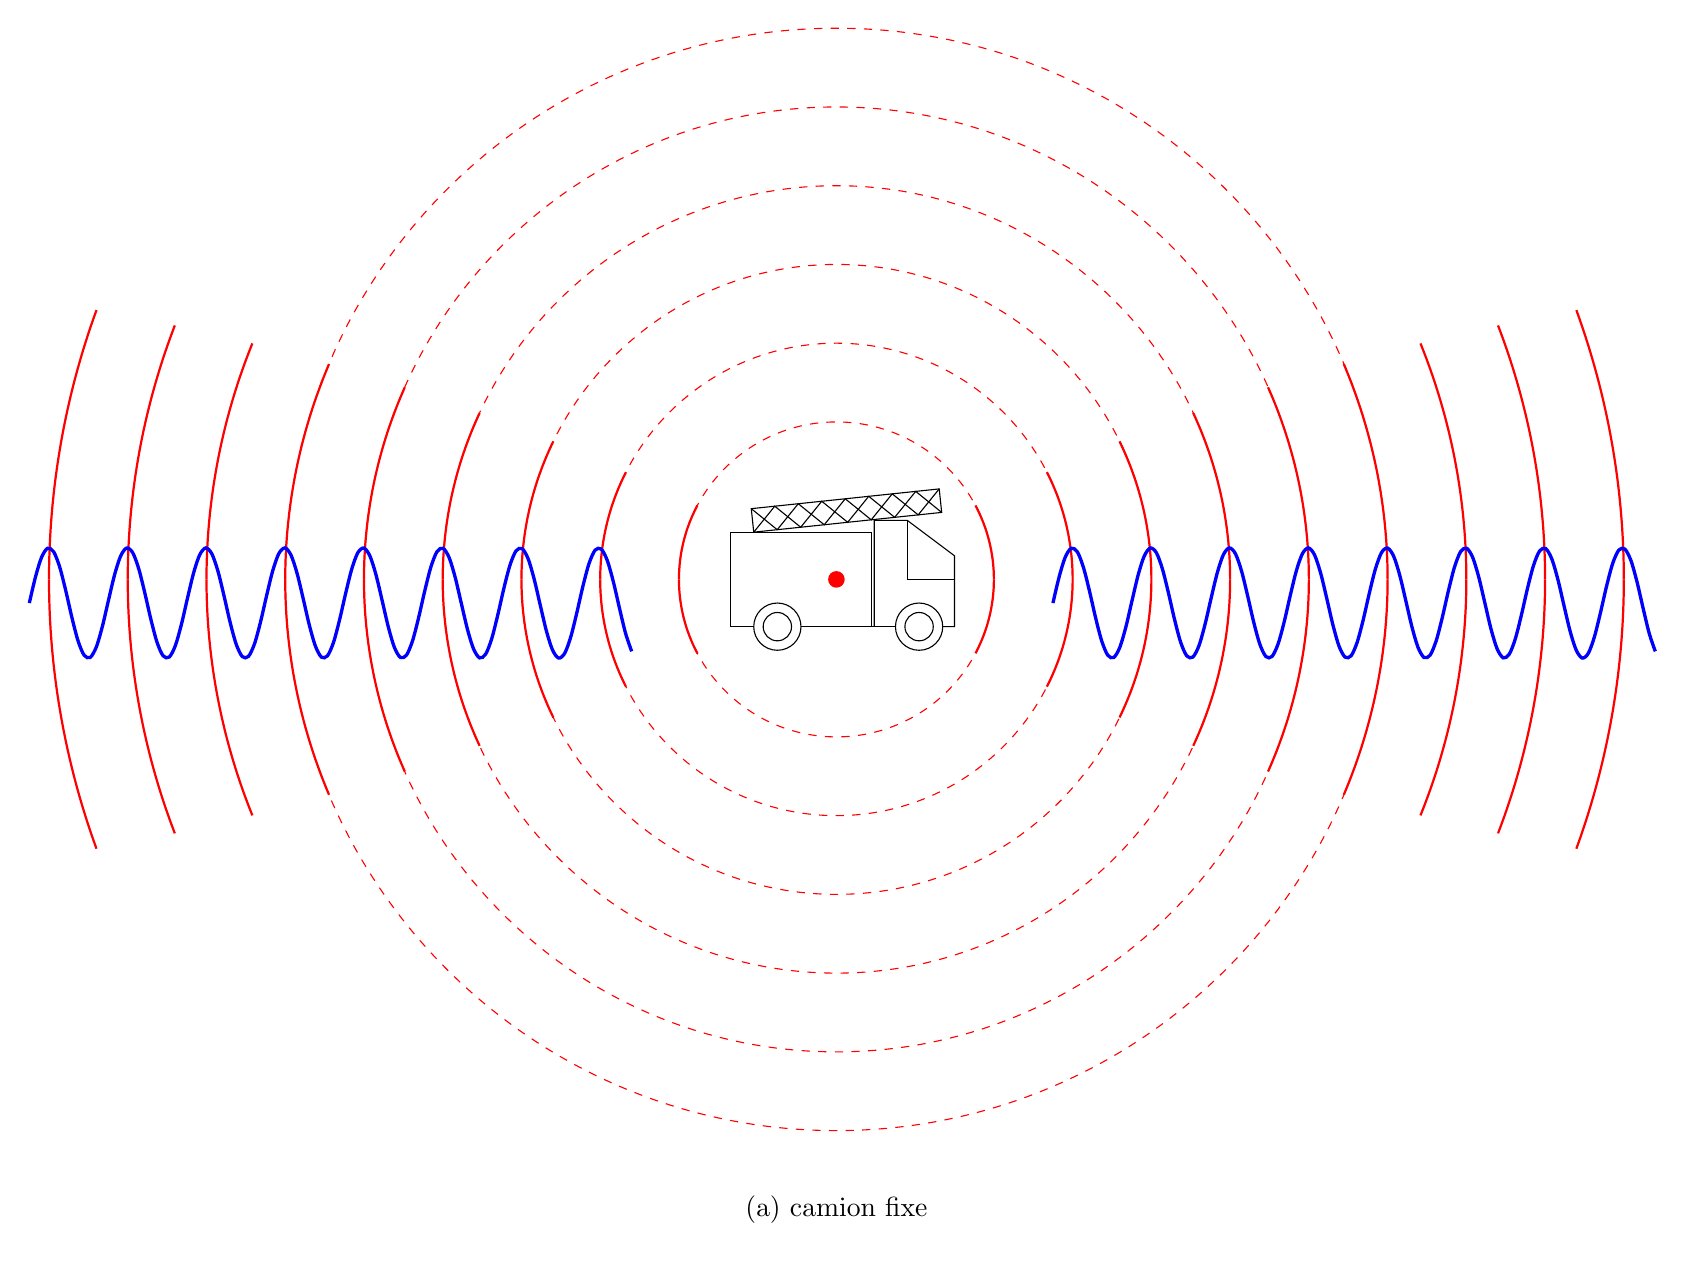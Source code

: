 \begin{tikzpicture}[scale=1]

% Centre
\coordinate (S)  at (0,0);
\fill[red] (S) circle (3pt);

\begin{scope}[scale=0.3, xshift = -5.5cm, yshift=-3cm]
  % Camion
  \draw (3,1) circle (1 cm);
  \draw (3,1) circle (0.6 cm);
  \draw (9,1) circle (1 cm);
  \draw (9,1) circle (0.6 cm);
  \draw (4,1)--(8,1);
  \draw (2,1)--(1,1)--(1,5)--(7,5)--(7,1);
  \draw (7.1,1)--(7.1,5.5) -- (8.5,5.5)--(10.5,4)--(10.5,1)--(10,1);
  \draw (8.5,5.5)--(8.5,3)--(10.5,3);
  % Echelle
  \begin{scope}[yshift=5cm,xshift=2 cm,rotate=6]
  \draw (0,0) rectangle (8,1);
  \draw (0,0)--(1,1)--(2,0)--(3,1)--(4,0)--(5,1)--(6,0)--(7,1)--(8,0);
  \draw (0,1)--(1,0)--(2,1)--(3,0)--(4,1)--(5,0)--(6,1)--(7,0)--(8,1);
  \end{scope}
\end{scope}

% Les arcs
\foreach \r in {2,...,10} {
  \draw[red,thick] (\r,0) arc (0:30-\r:\r cm);
  \draw[red,thick](\r,0) arc (0:-30+\r:\r cm);
  \draw[red,thick] (-\r,0) arc (0:30-\r:-\r cm);
  \draw[red,thick] (-\r,0) arc (0:-30+\r:-\r cm);
}

% Les cercles
\foreach \r in {2,...,7} {
  \draw[red, dashed] (0,0) circle (\r cm);
}

\begin{scope}[xshift=2.75cm,yshift=-0.3cm]
 \draw[very thick, color=blue,domain=0:7.65, smooth,samples=100] plot (\x,{0.7*sin(6.3*\x r)});
\end{scope}


\begin{scope}[xshift=-10.25cm,yshift=-0.3cm]
 \draw[very thick, color=blue,domain=0:7.65, smooth,samples=100] plot (\x,{0.7*sin(6.3*\x r)});
\end{scope}

\node at (0,-8) {(a) camion fixe};

\end{tikzpicture}
